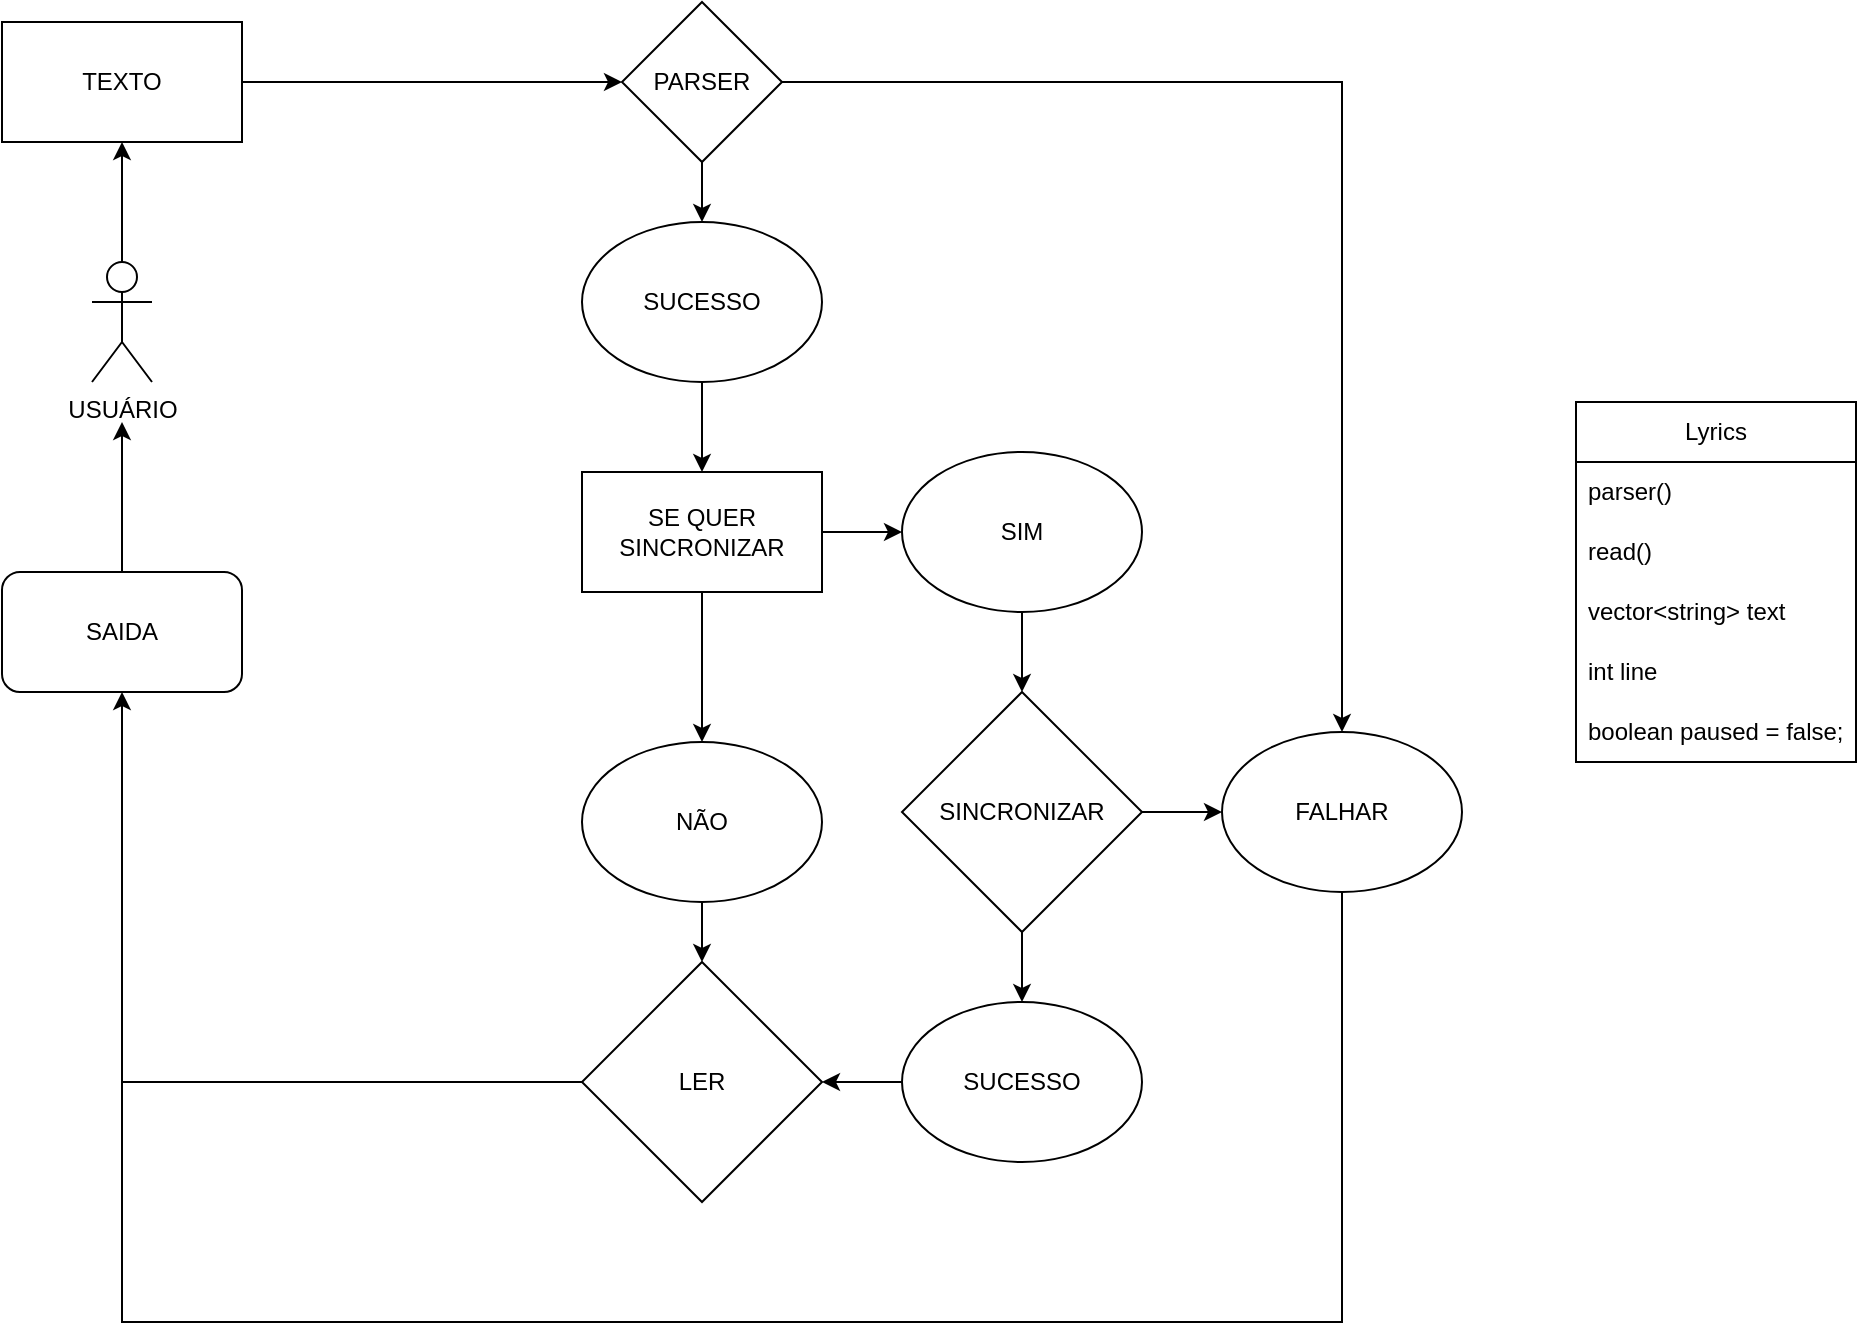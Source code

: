 <mxfile version="21.2.4" type="github">
  <diagram name="Página-1" id="bt1l83rn08jQCXgZRyvb">
    <mxGraphModel dx="1434" dy="764" grid="1" gridSize="10" guides="1" tooltips="1" connect="1" arrows="1" fold="1" page="1" pageScale="1" pageWidth="827" pageHeight="1169" math="0" shadow="0">
      <root>
        <mxCell id="0" />
        <mxCell id="1" parent="0" />
        <mxCell id="yTgO9rzYuiP77dP0o1Bp-1" value="TEXTO" style="rounded=0;whiteSpace=wrap;html=1;" parent="1" vertex="1">
          <mxGeometry x="40" y="260" width="120" height="60" as="geometry" />
        </mxCell>
        <mxCell id="yTgO9rzYuiP77dP0o1Bp-2" value="" style="endArrow=classic;html=1;rounded=0;exitX=1;exitY=0.5;exitDx=0;exitDy=0;" parent="1" source="yTgO9rzYuiP77dP0o1Bp-1" target="yTgO9rzYuiP77dP0o1Bp-3" edge="1">
          <mxGeometry width="50" height="50" relative="1" as="geometry">
            <mxPoint x="280" y="430" as="sourcePoint" />
            <mxPoint x="250" y="290" as="targetPoint" />
          </mxGeometry>
        </mxCell>
        <mxCell id="yTgO9rzYuiP77dP0o1Bp-3" value="PARSER" style="rhombus;whiteSpace=wrap;html=1;" parent="1" vertex="1">
          <mxGeometry x="350" y="250" width="80" height="80" as="geometry" />
        </mxCell>
        <mxCell id="yTgO9rzYuiP77dP0o1Bp-20" value="SE QUER SINCRONIZAR" style="rounded=0;whiteSpace=wrap;html=1;" parent="1" vertex="1">
          <mxGeometry x="330" y="485" width="120" height="60" as="geometry" />
        </mxCell>
        <mxCell id="yTgO9rzYuiP77dP0o1Bp-21" value="SIM" style="ellipse;whiteSpace=wrap;html=1;" parent="1" vertex="1">
          <mxGeometry x="490" y="475" width="120" height="80" as="geometry" />
        </mxCell>
        <mxCell id="yTgO9rzYuiP77dP0o1Bp-22" value="" style="endArrow=classic;html=1;rounded=0;exitX=0.5;exitY=1;exitDx=0;exitDy=0;entryX=0.5;entryY=0;entryDx=0;entryDy=0;" parent="1" source="yTgO9rzYuiP77dP0o1Bp-3" target="yTgO9rzYuiP77dP0o1Bp-73" edge="1">
          <mxGeometry width="50" height="50" relative="1" as="geometry">
            <mxPoint x="450" y="470" as="sourcePoint" />
            <mxPoint x="490" y="480" as="targetPoint" />
          </mxGeometry>
        </mxCell>
        <mxCell id="yTgO9rzYuiP77dP0o1Bp-23" value="" style="endArrow=classic;html=1;rounded=0;exitX=0.5;exitY=1;exitDx=0;exitDy=0;entryX=0.5;entryY=0;entryDx=0;entryDy=0;" parent="1" source="yTgO9rzYuiP77dP0o1Bp-21" target="yTgO9rzYuiP77dP0o1Bp-28" edge="1">
          <mxGeometry width="50" height="50" relative="1" as="geometry">
            <mxPoint x="230" y="610" as="sourcePoint" />
            <mxPoint x="550" y="560" as="targetPoint" />
          </mxGeometry>
        </mxCell>
        <mxCell id="yTgO9rzYuiP77dP0o1Bp-28" value="&lt;div&gt;SINCRONIZAR&lt;/div&gt;" style="rhombus;whiteSpace=wrap;html=1;" parent="1" vertex="1">
          <mxGeometry x="490" y="595" width="120" height="120" as="geometry" />
        </mxCell>
        <mxCell id="yTgO9rzYuiP77dP0o1Bp-35" value="USUÁRIO" style="shape=umlActor;verticalLabelPosition=bottom;verticalAlign=top;html=1;outlineConnect=0;" parent="1" vertex="1">
          <mxGeometry x="85" y="380" width="30" height="60" as="geometry" />
        </mxCell>
        <mxCell id="yTgO9rzYuiP77dP0o1Bp-39" value="" style="endArrow=classic;html=1;rounded=0;exitX=0.5;exitY=0;exitDx=0;exitDy=0;exitPerimeter=0;entryX=0.5;entryY=1;entryDx=0;entryDy=0;" parent="1" source="yTgO9rzYuiP77dP0o1Bp-35" target="yTgO9rzYuiP77dP0o1Bp-1" edge="1">
          <mxGeometry width="50" height="50" relative="1" as="geometry">
            <mxPoint x="70" y="360" as="sourcePoint" />
            <mxPoint x="95" y="300" as="targetPoint" />
          </mxGeometry>
        </mxCell>
        <mxCell id="yTgO9rzYuiP77dP0o1Bp-40" value="NÃO" style="ellipse;whiteSpace=wrap;html=1;" parent="1" vertex="1">
          <mxGeometry x="330" y="620" width="120" height="80" as="geometry" />
        </mxCell>
        <mxCell id="yTgO9rzYuiP77dP0o1Bp-43" value="" style="endArrow=classic;html=1;rounded=0;exitX=0.5;exitY=1;exitDx=0;exitDy=0;entryX=0.5;entryY=0;entryDx=0;entryDy=0;" parent="1" source="yTgO9rzYuiP77dP0o1Bp-20" target="yTgO9rzYuiP77dP0o1Bp-40" edge="1">
          <mxGeometry width="50" height="50" relative="1" as="geometry">
            <mxPoint x="260" y="730" as="sourcePoint" />
            <mxPoint x="310" y="680" as="targetPoint" />
          </mxGeometry>
        </mxCell>
        <mxCell id="yTgO9rzYuiP77dP0o1Bp-45" value="" style="endArrow=classic;html=1;rounded=0;exitX=0.5;exitY=1;exitDx=0;exitDy=0;" parent="1" source="yTgO9rzYuiP77dP0o1Bp-40" edge="1">
          <mxGeometry width="50" height="50" relative="1" as="geometry">
            <mxPoint x="260" y="760" as="sourcePoint" />
            <mxPoint x="390" y="730" as="targetPoint" />
          </mxGeometry>
        </mxCell>
        <mxCell id="yTgO9rzYuiP77dP0o1Bp-46" value="LER" style="rhombus;whiteSpace=wrap;html=1;" parent="1" vertex="1">
          <mxGeometry x="330" y="730" width="120" height="120" as="geometry" />
        </mxCell>
        <mxCell id="yTgO9rzYuiP77dP0o1Bp-47" value="" style="endArrow=classic;html=1;rounded=0;exitX=0.5;exitY=0;exitDx=0;exitDy=0;" parent="1" source="yTgO9rzYuiP77dP0o1Bp-29" edge="1">
          <mxGeometry width="50" height="50" relative="1" as="geometry">
            <mxPoint x="280" y="760" as="sourcePoint" />
            <mxPoint x="100" y="460" as="targetPoint" />
            <Array as="points" />
          </mxGeometry>
        </mxCell>
        <mxCell id="yTgO9rzYuiP77dP0o1Bp-49" value="FALHAR" style="ellipse;whiteSpace=wrap;html=1;" parent="1" vertex="1">
          <mxGeometry x="650" y="615" width="120" height="80" as="geometry" />
        </mxCell>
        <mxCell id="yTgO9rzYuiP77dP0o1Bp-50" value="" style="endArrow=classic;html=1;rounded=0;entryX=0;entryY=0.5;entryDx=0;entryDy=0;exitX=1;exitY=0.5;exitDx=0;exitDy=0;" parent="1" source="yTgO9rzYuiP77dP0o1Bp-28" target="yTgO9rzYuiP77dP0o1Bp-49" edge="1">
          <mxGeometry width="50" height="50" relative="1" as="geometry">
            <mxPoint x="280" y="490" as="sourcePoint" />
            <mxPoint x="330" y="440" as="targetPoint" />
          </mxGeometry>
        </mxCell>
        <mxCell id="yTgO9rzYuiP77dP0o1Bp-60" value="SUCESSO" style="ellipse;whiteSpace=wrap;html=1;" parent="1" vertex="1">
          <mxGeometry x="490" y="750" width="120" height="80" as="geometry" />
        </mxCell>
        <mxCell id="yTgO9rzYuiP77dP0o1Bp-61" value="" style="endArrow=classic;html=1;rounded=0;entryX=0.5;entryY=0;entryDx=0;entryDy=0;exitX=0.5;exitY=1;exitDx=0;exitDy=0;" parent="1" source="yTgO9rzYuiP77dP0o1Bp-28" target="yTgO9rzYuiP77dP0o1Bp-60" edge="1">
          <mxGeometry width="50" height="50" relative="1" as="geometry">
            <mxPoint x="280" y="750" as="sourcePoint" />
            <mxPoint x="330" y="700" as="targetPoint" />
          </mxGeometry>
        </mxCell>
        <mxCell id="yTgO9rzYuiP77dP0o1Bp-62" value="" style="endArrow=classic;html=1;rounded=0;exitX=0;exitY=0.5;exitDx=0;exitDy=0;entryX=1;entryY=0.5;entryDx=0;entryDy=0;" parent="1" source="yTgO9rzYuiP77dP0o1Bp-60" target="yTgO9rzYuiP77dP0o1Bp-46" edge="1">
          <mxGeometry width="50" height="50" relative="1" as="geometry">
            <mxPoint x="280" y="750" as="sourcePoint" />
            <mxPoint x="330" y="700" as="targetPoint" />
          </mxGeometry>
        </mxCell>
        <mxCell id="yTgO9rzYuiP77dP0o1Bp-63" value="" style="endArrow=classic;html=1;rounded=0;exitX=0;exitY=0.5;exitDx=0;exitDy=0;" parent="1" source="yTgO9rzYuiP77dP0o1Bp-46" target="yTgO9rzYuiP77dP0o1Bp-29" edge="1">
          <mxGeometry width="50" height="50" relative="1" as="geometry">
            <mxPoint x="330" y="790" as="sourcePoint" />
            <mxPoint x="100" y="460" as="targetPoint" />
            <Array as="points">
              <mxPoint x="100" y="790" />
            </Array>
          </mxGeometry>
        </mxCell>
        <mxCell id="yTgO9rzYuiP77dP0o1Bp-29" value="SAIDA" style="rounded=1;whiteSpace=wrap;html=1;" parent="1" vertex="1">
          <mxGeometry x="40" y="535" width="120" height="60" as="geometry" />
        </mxCell>
        <mxCell id="yTgO9rzYuiP77dP0o1Bp-67" value="" style="endArrow=none;html=1;rounded=0;exitX=0.5;exitY=1;exitDx=0;exitDy=0;" parent="1" source="yTgO9rzYuiP77dP0o1Bp-49" edge="1">
          <mxGeometry width="50" height="50" relative="1" as="geometry">
            <mxPoint x="710" y="665" as="sourcePoint" />
            <mxPoint x="100" y="790" as="targetPoint" />
            <Array as="points">
              <mxPoint x="710" y="910" />
              <mxPoint x="100" y="910" />
            </Array>
          </mxGeometry>
        </mxCell>
        <mxCell id="yTgO9rzYuiP77dP0o1Bp-69" value="" style="endArrow=classic;html=1;rounded=0;exitX=1;exitY=0.5;exitDx=0;exitDy=0;entryX=0.5;entryY=0;entryDx=0;entryDy=0;" parent="1" source="yTgO9rzYuiP77dP0o1Bp-3" target="yTgO9rzYuiP77dP0o1Bp-49" edge="1">
          <mxGeometry width="50" height="50" relative="1" as="geometry">
            <mxPoint x="470" y="560" as="sourcePoint" />
            <mxPoint x="730" y="430" as="targetPoint" />
            <Array as="points">
              <mxPoint x="520" y="290" />
              <mxPoint x="710" y="290" />
            </Array>
          </mxGeometry>
        </mxCell>
        <mxCell id="yTgO9rzYuiP77dP0o1Bp-73" value="SUCESSO" style="ellipse;whiteSpace=wrap;html=1;" parent="1" vertex="1">
          <mxGeometry x="330" y="360" width="120" height="80" as="geometry" />
        </mxCell>
        <mxCell id="yTgO9rzYuiP77dP0o1Bp-74" value="" style="endArrow=classic;html=1;rounded=0;exitX=0.5;exitY=1;exitDx=0;exitDy=0;entryX=0.5;entryY=0;entryDx=0;entryDy=0;" parent="1" source="yTgO9rzYuiP77dP0o1Bp-73" target="yTgO9rzYuiP77dP0o1Bp-20" edge="1">
          <mxGeometry width="50" height="50" relative="1" as="geometry">
            <mxPoint x="470" y="620" as="sourcePoint" />
            <mxPoint x="520" y="570" as="targetPoint" />
          </mxGeometry>
        </mxCell>
        <mxCell id="yTgO9rzYuiP77dP0o1Bp-75" value="" style="endArrow=classic;html=1;rounded=0;exitX=1;exitY=0.5;exitDx=0;exitDy=0;entryX=0;entryY=0.5;entryDx=0;entryDy=0;" parent="1" source="yTgO9rzYuiP77dP0o1Bp-20" target="yTgO9rzYuiP77dP0o1Bp-21" edge="1">
          <mxGeometry width="50" height="50" relative="1" as="geometry">
            <mxPoint x="470" y="620" as="sourcePoint" />
            <mxPoint x="520" y="570" as="targetPoint" />
          </mxGeometry>
        </mxCell>
        <mxCell id="-_blndDKYcvsc6KMFBCQ-1" value="Lyrics" style="swimlane;fontStyle=0;childLayout=stackLayout;horizontal=1;startSize=30;horizontalStack=0;resizeParent=1;resizeParentMax=0;resizeLast=0;collapsible=1;marginBottom=0;whiteSpace=wrap;html=1;" vertex="1" parent="1">
          <mxGeometry x="827" y="450" width="140" height="180" as="geometry" />
        </mxCell>
        <mxCell id="-_blndDKYcvsc6KMFBCQ-3" value="parser()" style="text;strokeColor=none;fillColor=none;align=left;verticalAlign=middle;spacingLeft=4;spacingRight=4;overflow=hidden;points=[[0,0.5],[1,0.5]];portConstraint=eastwest;rotatable=0;whiteSpace=wrap;html=1;" vertex="1" parent="-_blndDKYcvsc6KMFBCQ-1">
          <mxGeometry y="30" width="140" height="30" as="geometry" />
        </mxCell>
        <mxCell id="-_blndDKYcvsc6KMFBCQ-4" value="read()" style="text;strokeColor=none;fillColor=none;align=left;verticalAlign=middle;spacingLeft=4;spacingRight=4;overflow=hidden;points=[[0,0.5],[1,0.5]];portConstraint=eastwest;rotatable=0;whiteSpace=wrap;html=1;" vertex="1" parent="-_blndDKYcvsc6KMFBCQ-1">
          <mxGeometry y="60" width="140" height="30" as="geometry" />
        </mxCell>
        <mxCell id="-_blndDKYcvsc6KMFBCQ-6" value="vector&amp;lt;string&amp;gt; text" style="text;strokeColor=none;fillColor=none;align=left;verticalAlign=middle;spacingLeft=4;spacingRight=4;overflow=hidden;points=[[0,0.5],[1,0.5]];portConstraint=eastwest;rotatable=0;whiteSpace=wrap;html=1;" vertex="1" parent="-_blndDKYcvsc6KMFBCQ-1">
          <mxGeometry y="90" width="140" height="30" as="geometry" />
        </mxCell>
        <mxCell id="-_blndDKYcvsc6KMFBCQ-7" value="int line" style="text;strokeColor=none;fillColor=none;align=left;verticalAlign=middle;spacingLeft=4;spacingRight=4;overflow=hidden;points=[[0,0.5],[1,0.5]];portConstraint=eastwest;rotatable=0;whiteSpace=wrap;html=1;" vertex="1" parent="-_blndDKYcvsc6KMFBCQ-1">
          <mxGeometry y="120" width="140" height="30" as="geometry" />
        </mxCell>
        <mxCell id="-_blndDKYcvsc6KMFBCQ-8" value="boolean paused = false;" style="text;strokeColor=none;fillColor=none;align=left;verticalAlign=middle;spacingLeft=4;spacingRight=4;overflow=hidden;points=[[0,0.5],[1,0.5]];portConstraint=eastwest;rotatable=0;whiteSpace=wrap;html=1;" vertex="1" parent="-_blndDKYcvsc6KMFBCQ-1">
          <mxGeometry y="150" width="140" height="30" as="geometry" />
        </mxCell>
      </root>
    </mxGraphModel>
  </diagram>
</mxfile>
